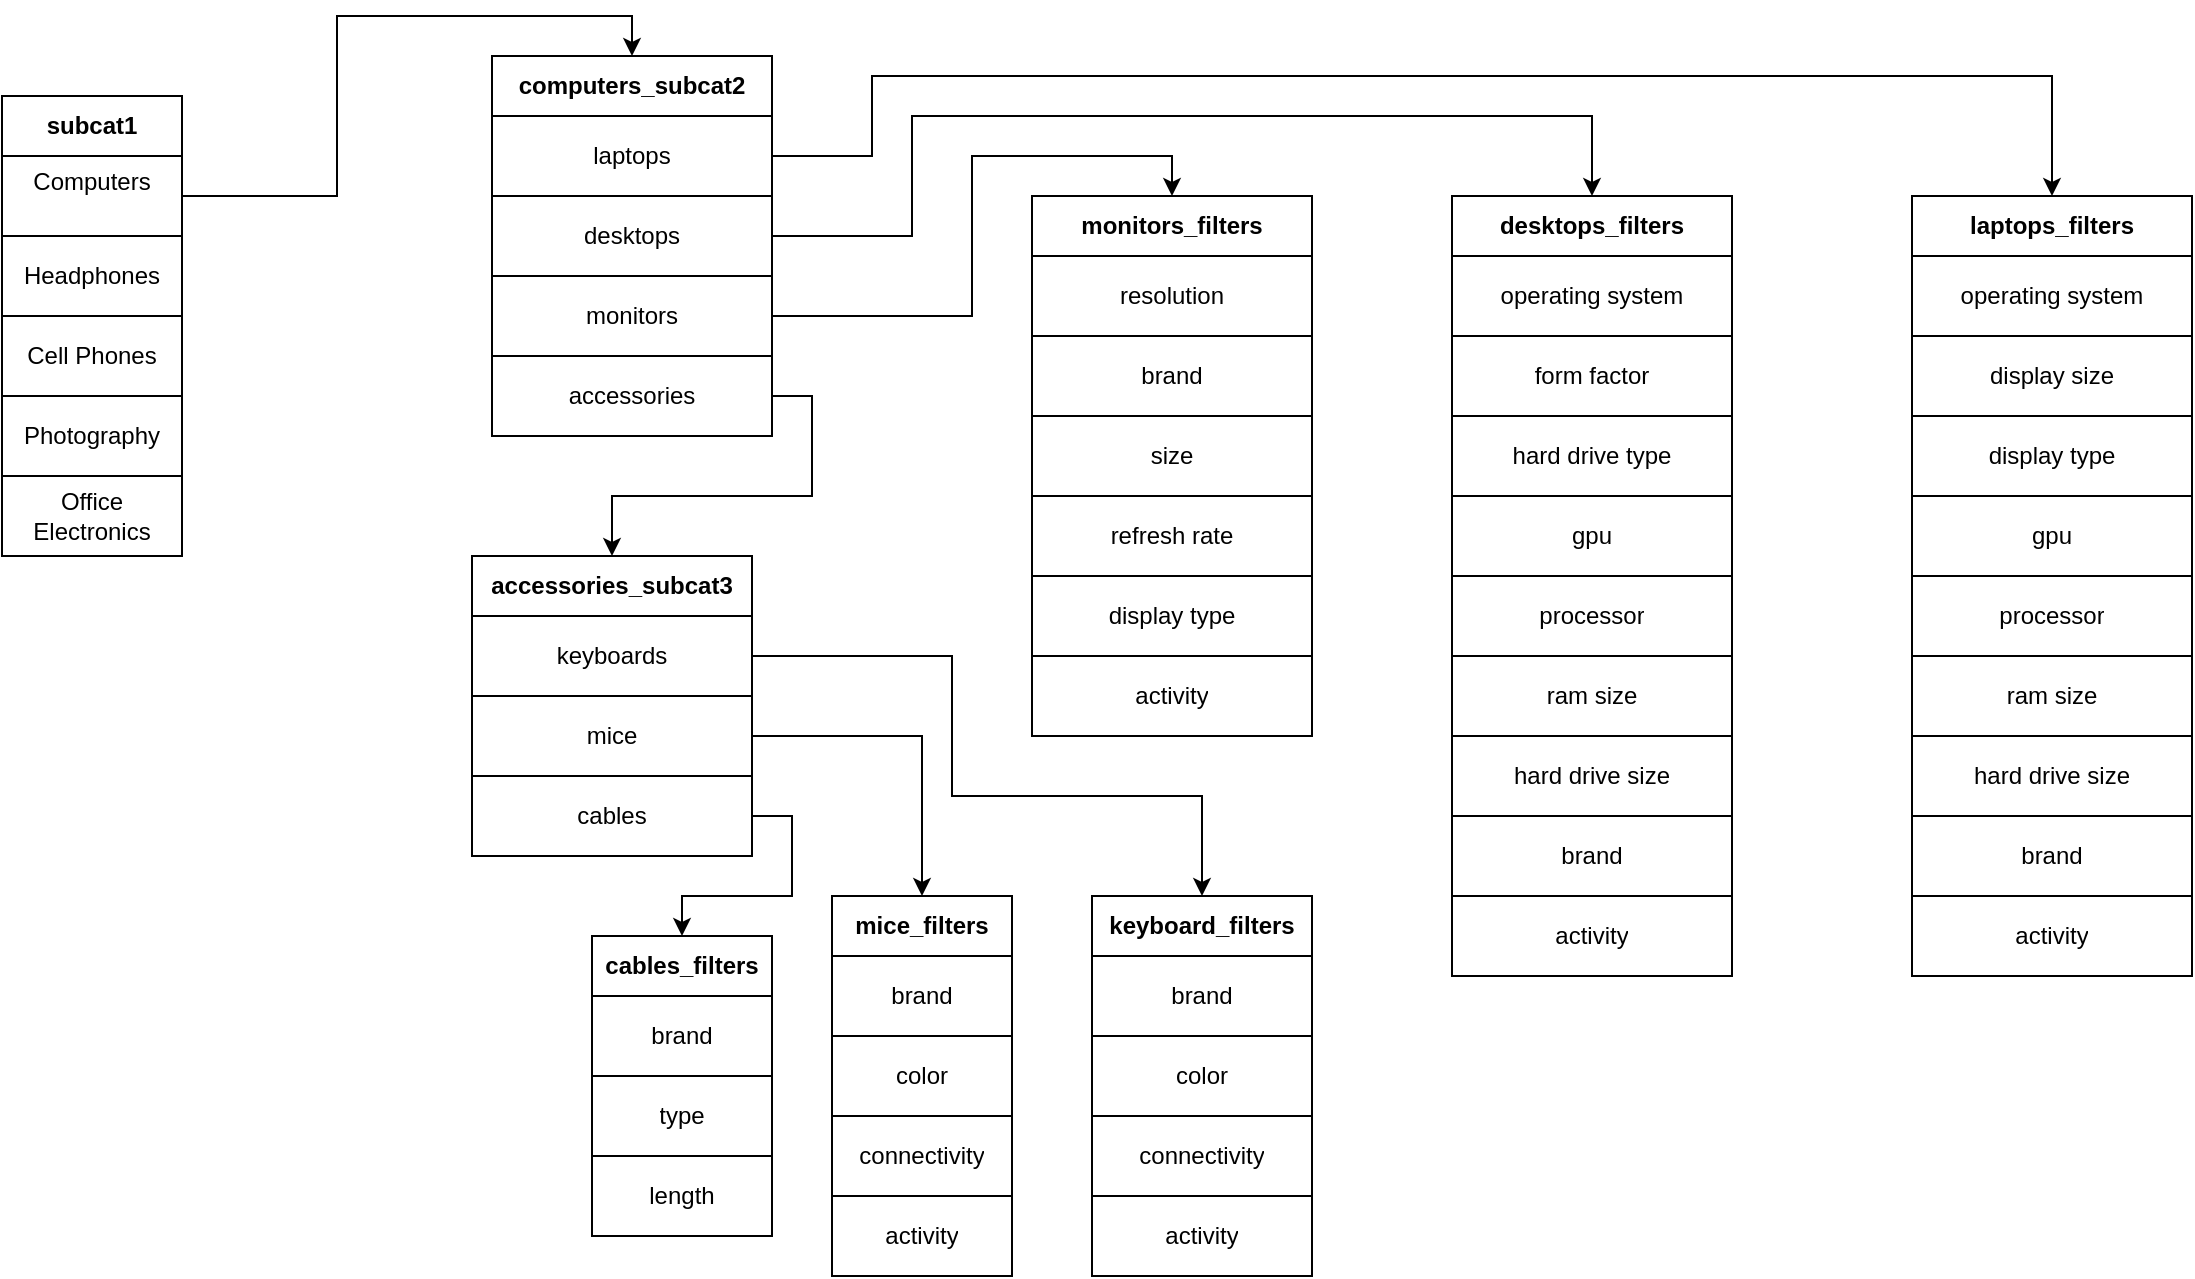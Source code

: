 <mxfile version="14.4.9" type="google"><diagram id="R2lEEEUBdFMjLlhIrx00" name="Page-1"><mxGraphModel dx="2302" dy="173" grid="1" gridSize="10" guides="1" tooltips="1" connect="1" arrows="1" fold="1" page="1" pageScale="1" pageWidth="850" pageHeight="1100" math="0" shadow="0" extFonts="Permanent Marker^https://fonts.googleapis.com/css?family=Permanent+Marker"><root><mxCell id="0"/><mxCell id="1" parent="0"/><mxCell id="LLFSRGYIQVQNqej2E2vm-1" value="subcat1" style="shape=table;html=1;whiteSpace=wrap;startSize=30;container=1;collapsible=0;childLayout=tableLayout;fontStyle=1;align=center;" vertex="1" parent="1"><mxGeometry x="195" y="1180" width="90" height="230" as="geometry"/></mxCell><mxCell id="LLFSRGYIQVQNqej2E2vm-2" value="" style="shape=partialRectangle;html=1;whiteSpace=wrap;collapsible=0;dropTarget=0;pointerEvents=0;fillColor=none;top=0;left=0;bottom=0;right=0;points=[[0,0.5],[1,0.5]];portConstraint=eastwest;" vertex="1" parent="LLFSRGYIQVQNqej2E2vm-1"><mxGeometry y="30" width="90" height="40" as="geometry"/></mxCell><mxCell id="LLFSRGYIQVQNqej2E2vm-3" value="&lt;div&gt;Computers&lt;/div&gt;&lt;div&gt;&lt;br&gt;&lt;/div&gt;" style="shape=partialRectangle;html=1;whiteSpace=wrap;connectable=0;fillColor=none;top=0;left=0;bottom=0;right=0;overflow=hidden;" vertex="1" parent="LLFSRGYIQVQNqej2E2vm-2"><mxGeometry width="90" height="40" as="geometry"/></mxCell><mxCell id="LLFSRGYIQVQNqej2E2vm-4" value="" style="shape=partialRectangle;html=1;whiteSpace=wrap;collapsible=0;dropTarget=0;pointerEvents=0;fillColor=none;top=0;left=0;bottom=0;right=0;points=[[0,0.5],[1,0.5]];portConstraint=eastwest;" vertex="1" parent="LLFSRGYIQVQNqej2E2vm-1"><mxGeometry y="70" width="90" height="40" as="geometry"/></mxCell><mxCell id="LLFSRGYIQVQNqej2E2vm-5" value="Headphones" style="shape=partialRectangle;html=1;whiteSpace=wrap;connectable=0;fillColor=none;top=0;left=0;bottom=0;right=0;overflow=hidden;" vertex="1" parent="LLFSRGYIQVQNqej2E2vm-4"><mxGeometry width="90" height="40" as="geometry"/></mxCell><mxCell id="LLFSRGYIQVQNqej2E2vm-6" value="" style="shape=partialRectangle;html=1;whiteSpace=wrap;collapsible=0;dropTarget=0;pointerEvents=0;fillColor=none;top=0;left=0;bottom=0;right=0;points=[[0,0.5],[1,0.5]];portConstraint=eastwest;" vertex="1" parent="LLFSRGYIQVQNqej2E2vm-1"><mxGeometry y="110" width="90" height="40" as="geometry"/></mxCell><mxCell id="LLFSRGYIQVQNqej2E2vm-7" value="Cell Phones" style="shape=partialRectangle;html=1;whiteSpace=wrap;connectable=0;fillColor=none;top=0;left=0;bottom=0;right=0;overflow=hidden;" vertex="1" parent="LLFSRGYIQVQNqej2E2vm-6"><mxGeometry width="90" height="40" as="geometry"/></mxCell><mxCell id="LLFSRGYIQVQNqej2E2vm-8" style="shape=partialRectangle;html=1;whiteSpace=wrap;collapsible=0;dropTarget=0;pointerEvents=0;fillColor=none;top=0;left=0;bottom=0;right=0;points=[[0,0.5],[1,0.5]];portConstraint=eastwest;" vertex="1" parent="LLFSRGYIQVQNqej2E2vm-1"><mxGeometry y="150" width="90" height="40" as="geometry"/></mxCell><mxCell id="LLFSRGYIQVQNqej2E2vm-9" value="Photography" style="shape=partialRectangle;html=1;whiteSpace=wrap;connectable=0;fillColor=none;top=0;left=0;bottom=0;right=0;overflow=hidden;" vertex="1" parent="LLFSRGYIQVQNqej2E2vm-8"><mxGeometry width="90" height="40" as="geometry"/></mxCell><mxCell id="LLFSRGYIQVQNqej2E2vm-10" style="shape=partialRectangle;html=1;whiteSpace=wrap;collapsible=0;dropTarget=0;pointerEvents=0;fillColor=none;top=0;left=0;bottom=0;right=0;points=[[0,0.5],[1,0.5]];portConstraint=eastwest;" vertex="1" parent="LLFSRGYIQVQNqej2E2vm-1"><mxGeometry y="190" width="90" height="40" as="geometry"/></mxCell><mxCell id="LLFSRGYIQVQNqej2E2vm-11" value="&lt;div&gt;Office Electronics&lt;br&gt;&lt;/div&gt;" style="shape=partialRectangle;html=1;whiteSpace=wrap;connectable=0;fillColor=none;top=0;left=0;bottom=0;right=0;overflow=hidden;" vertex="1" parent="LLFSRGYIQVQNqej2E2vm-10"><mxGeometry width="90" height="40" as="geometry"/></mxCell><mxCell id="LLFSRGYIQVQNqej2E2vm-12" value="computers_subcat2" style="shape=table;html=1;whiteSpace=wrap;startSize=30;container=1;collapsible=0;childLayout=tableLayout;fontStyle=1;align=center;" vertex="1" parent="1"><mxGeometry x="440" y="1160" width="140" height="190" as="geometry"/></mxCell><mxCell id="LLFSRGYIQVQNqej2E2vm-13" value="" style="shape=partialRectangle;html=1;whiteSpace=wrap;collapsible=0;dropTarget=0;pointerEvents=0;fillColor=none;top=0;left=0;bottom=0;right=0;points=[[0,0.5],[1,0.5]];portConstraint=eastwest;" vertex="1" parent="LLFSRGYIQVQNqej2E2vm-12"><mxGeometry y="30" width="140" height="40" as="geometry"/></mxCell><mxCell id="LLFSRGYIQVQNqej2E2vm-14" value="laptops" style="shape=partialRectangle;html=1;whiteSpace=wrap;connectable=0;fillColor=none;top=0;left=0;bottom=0;right=0;overflow=hidden;" vertex="1" parent="LLFSRGYIQVQNqej2E2vm-13"><mxGeometry width="140" height="40" as="geometry"/></mxCell><mxCell id="LLFSRGYIQVQNqej2E2vm-15" value="" style="shape=partialRectangle;html=1;whiteSpace=wrap;collapsible=0;dropTarget=0;pointerEvents=0;fillColor=none;top=0;left=0;bottom=0;right=0;points=[[0,0.5],[1,0.5]];portConstraint=eastwest;" vertex="1" parent="LLFSRGYIQVQNqej2E2vm-12"><mxGeometry y="70" width="140" height="40" as="geometry"/></mxCell><mxCell id="LLFSRGYIQVQNqej2E2vm-16" value="desktops" style="shape=partialRectangle;html=1;whiteSpace=wrap;connectable=0;fillColor=none;top=0;left=0;bottom=0;right=0;overflow=hidden;" vertex="1" parent="LLFSRGYIQVQNqej2E2vm-15"><mxGeometry width="140" height="40" as="geometry"/></mxCell><mxCell id="LLFSRGYIQVQNqej2E2vm-17" value="" style="shape=partialRectangle;html=1;whiteSpace=wrap;collapsible=0;dropTarget=0;pointerEvents=0;fillColor=none;top=0;left=0;bottom=0;right=0;points=[[0,0.5],[1,0.5]];portConstraint=eastwest;" vertex="1" parent="LLFSRGYIQVQNqej2E2vm-12"><mxGeometry y="110" width="140" height="40" as="geometry"/></mxCell><mxCell id="LLFSRGYIQVQNqej2E2vm-18" value="monitors" style="shape=partialRectangle;html=1;whiteSpace=wrap;connectable=0;fillColor=none;top=0;left=0;bottom=0;right=0;overflow=hidden;" vertex="1" parent="LLFSRGYIQVQNqej2E2vm-17"><mxGeometry width="140" height="40" as="geometry"/></mxCell><mxCell id="LLFSRGYIQVQNqej2E2vm-19" style="shape=partialRectangle;html=1;whiteSpace=wrap;collapsible=0;dropTarget=0;pointerEvents=0;fillColor=none;top=0;left=0;bottom=0;right=0;points=[[0,0.5],[1,0.5]];portConstraint=eastwest;" vertex="1" parent="LLFSRGYIQVQNqej2E2vm-12"><mxGeometry y="150" width="140" height="40" as="geometry"/></mxCell><mxCell id="LLFSRGYIQVQNqej2E2vm-20" value="accessories" style="shape=partialRectangle;html=1;whiteSpace=wrap;connectable=0;fillColor=none;top=0;left=0;bottom=0;right=0;overflow=hidden;" vertex="1" parent="LLFSRGYIQVQNqej2E2vm-19"><mxGeometry width="140" height="40" as="geometry"/></mxCell><mxCell id="LLFSRGYIQVQNqej2E2vm-21" value="laptops_filters" style="shape=table;html=1;whiteSpace=wrap;startSize=30;container=1;collapsible=0;childLayout=tableLayout;fontStyle=1;align=center;" vertex="1" parent="1"><mxGeometry x="1150" y="1230" width="140" height="390" as="geometry"/></mxCell><mxCell id="LLFSRGYIQVQNqej2E2vm-22" value="" style="shape=partialRectangle;html=1;whiteSpace=wrap;collapsible=0;dropTarget=0;pointerEvents=0;fillColor=none;top=0;left=0;bottom=0;right=0;points=[[0,0.5],[1,0.5]];portConstraint=eastwest;" vertex="1" parent="LLFSRGYIQVQNqej2E2vm-21"><mxGeometry y="30" width="140" height="40" as="geometry"/></mxCell><mxCell id="LLFSRGYIQVQNqej2E2vm-23" value="operating system" style="shape=partialRectangle;html=1;whiteSpace=wrap;connectable=0;fillColor=none;top=0;left=0;bottom=0;right=0;overflow=hidden;" vertex="1" parent="LLFSRGYIQVQNqej2E2vm-22"><mxGeometry width="140" height="40" as="geometry"/></mxCell><mxCell id="LLFSRGYIQVQNqej2E2vm-24" value="" style="shape=partialRectangle;html=1;whiteSpace=wrap;collapsible=0;dropTarget=0;pointerEvents=0;fillColor=none;top=0;left=0;bottom=0;right=0;points=[[0,0.5],[1,0.5]];portConstraint=eastwest;" vertex="1" parent="LLFSRGYIQVQNqej2E2vm-21"><mxGeometry y="70" width="140" height="40" as="geometry"/></mxCell><mxCell id="LLFSRGYIQVQNqej2E2vm-25" value="display size" style="shape=partialRectangle;html=1;whiteSpace=wrap;connectable=0;fillColor=none;top=0;left=0;bottom=0;right=0;overflow=hidden;" vertex="1" parent="LLFSRGYIQVQNqej2E2vm-24"><mxGeometry width="140" height="40" as="geometry"/></mxCell><mxCell id="LLFSRGYIQVQNqej2E2vm-26" value="" style="shape=partialRectangle;html=1;whiteSpace=wrap;collapsible=0;dropTarget=0;pointerEvents=0;fillColor=none;top=0;left=0;bottom=0;right=0;points=[[0,0.5],[1,0.5]];portConstraint=eastwest;" vertex="1" parent="LLFSRGYIQVQNqej2E2vm-21"><mxGeometry y="110" width="140" height="40" as="geometry"/></mxCell><mxCell id="LLFSRGYIQVQNqej2E2vm-27" value="display type" style="shape=partialRectangle;html=1;whiteSpace=wrap;connectable=0;fillColor=none;top=0;left=0;bottom=0;right=0;overflow=hidden;" vertex="1" parent="LLFSRGYIQVQNqej2E2vm-26"><mxGeometry width="140" height="40" as="geometry"/></mxCell><mxCell id="LLFSRGYIQVQNqej2E2vm-28" style="shape=partialRectangle;html=1;whiteSpace=wrap;collapsible=0;dropTarget=0;pointerEvents=0;fillColor=none;top=0;left=0;bottom=0;right=0;points=[[0,0.5],[1,0.5]];portConstraint=eastwest;" vertex="1" parent="LLFSRGYIQVQNqej2E2vm-21"><mxGeometry y="150" width="140" height="40" as="geometry"/></mxCell><mxCell id="LLFSRGYIQVQNqej2E2vm-29" value="gpu" style="shape=partialRectangle;html=1;whiteSpace=wrap;connectable=0;fillColor=none;top=0;left=0;bottom=0;right=0;overflow=hidden;" vertex="1" parent="LLFSRGYIQVQNqej2E2vm-28"><mxGeometry width="140" height="40" as="geometry"/></mxCell><mxCell id="LLFSRGYIQVQNqej2E2vm-30" style="shape=partialRectangle;html=1;whiteSpace=wrap;collapsible=0;dropTarget=0;pointerEvents=0;fillColor=none;top=0;left=0;bottom=0;right=0;points=[[0,0.5],[1,0.5]];portConstraint=eastwest;" vertex="1" parent="LLFSRGYIQVQNqej2E2vm-21"><mxGeometry y="190" width="140" height="40" as="geometry"/></mxCell><mxCell id="LLFSRGYIQVQNqej2E2vm-31" value="processor" style="shape=partialRectangle;html=1;whiteSpace=wrap;connectable=0;fillColor=none;top=0;left=0;bottom=0;right=0;overflow=hidden;" vertex="1" parent="LLFSRGYIQVQNqej2E2vm-30"><mxGeometry width="140" height="40" as="geometry"/></mxCell><mxCell id="LLFSRGYIQVQNqej2E2vm-32" style="shape=partialRectangle;html=1;whiteSpace=wrap;collapsible=0;dropTarget=0;pointerEvents=0;fillColor=none;top=0;left=0;bottom=0;right=0;points=[[0,0.5],[1,0.5]];portConstraint=eastwest;" vertex="1" parent="LLFSRGYIQVQNqej2E2vm-21"><mxGeometry y="230" width="140" height="40" as="geometry"/></mxCell><mxCell id="LLFSRGYIQVQNqej2E2vm-33" value="ram size" style="shape=partialRectangle;html=1;whiteSpace=wrap;connectable=0;fillColor=none;top=0;left=0;bottom=0;right=0;overflow=hidden;" vertex="1" parent="LLFSRGYIQVQNqej2E2vm-32"><mxGeometry width="140" height="40" as="geometry"/></mxCell><mxCell id="LLFSRGYIQVQNqej2E2vm-34" style="shape=partialRectangle;html=1;whiteSpace=wrap;collapsible=0;dropTarget=0;pointerEvents=0;fillColor=none;top=0;left=0;bottom=0;right=0;points=[[0,0.5],[1,0.5]];portConstraint=eastwest;" vertex="1" parent="LLFSRGYIQVQNqej2E2vm-21"><mxGeometry y="270" width="140" height="40" as="geometry"/></mxCell><mxCell id="LLFSRGYIQVQNqej2E2vm-35" value="hard drive size" style="shape=partialRectangle;html=1;whiteSpace=wrap;connectable=0;fillColor=none;top=0;left=0;bottom=0;right=0;overflow=hidden;" vertex="1" parent="LLFSRGYIQVQNqej2E2vm-34"><mxGeometry width="140" height="40" as="geometry"/></mxCell><mxCell id="LLFSRGYIQVQNqej2E2vm-36" style="shape=partialRectangle;html=1;whiteSpace=wrap;collapsible=0;dropTarget=0;pointerEvents=0;fillColor=none;top=0;left=0;bottom=0;right=0;points=[[0,0.5],[1,0.5]];portConstraint=eastwest;" vertex="1" parent="LLFSRGYIQVQNqej2E2vm-21"><mxGeometry y="310" width="140" height="40" as="geometry"/></mxCell><mxCell id="LLFSRGYIQVQNqej2E2vm-37" value="brand" style="shape=partialRectangle;html=1;whiteSpace=wrap;connectable=0;fillColor=none;top=0;left=0;bottom=0;right=0;overflow=hidden;" vertex="1" parent="LLFSRGYIQVQNqej2E2vm-36"><mxGeometry width="140" height="40" as="geometry"/></mxCell><mxCell id="LLFSRGYIQVQNqej2E2vm-38" style="shape=partialRectangle;html=1;whiteSpace=wrap;collapsible=0;dropTarget=0;pointerEvents=0;fillColor=none;top=0;left=0;bottom=0;right=0;points=[[0,0.5],[1,0.5]];portConstraint=eastwest;" vertex="1" parent="LLFSRGYIQVQNqej2E2vm-21"><mxGeometry y="350" width="140" height="40" as="geometry"/></mxCell><mxCell id="LLFSRGYIQVQNqej2E2vm-39" value="activity" style="shape=partialRectangle;html=1;whiteSpace=wrap;connectable=0;fillColor=none;top=0;left=0;bottom=0;right=0;overflow=hidden;" vertex="1" parent="LLFSRGYIQVQNqej2E2vm-38"><mxGeometry width="140" height="40" as="geometry"/></mxCell><mxCell id="LLFSRGYIQVQNqej2E2vm-40" value="desktops_filters" style="shape=table;html=1;whiteSpace=wrap;startSize=30;container=1;collapsible=0;childLayout=tableLayout;fontStyle=1;align=center;" vertex="1" parent="1"><mxGeometry x="920" y="1230" width="140" height="390" as="geometry"/></mxCell><mxCell id="LLFSRGYIQVQNqej2E2vm-41" value="" style="shape=partialRectangle;html=1;whiteSpace=wrap;collapsible=0;dropTarget=0;pointerEvents=0;fillColor=none;top=0;left=0;bottom=0;right=0;points=[[0,0.5],[1,0.5]];portConstraint=eastwest;" vertex="1" parent="LLFSRGYIQVQNqej2E2vm-40"><mxGeometry y="30" width="140" height="40" as="geometry"/></mxCell><mxCell id="LLFSRGYIQVQNqej2E2vm-42" value="operating system" style="shape=partialRectangle;html=1;whiteSpace=wrap;connectable=0;fillColor=none;top=0;left=0;bottom=0;right=0;overflow=hidden;" vertex="1" parent="LLFSRGYIQVQNqej2E2vm-41"><mxGeometry width="140" height="40" as="geometry"/></mxCell><mxCell id="LLFSRGYIQVQNqej2E2vm-43" value="" style="shape=partialRectangle;html=1;whiteSpace=wrap;collapsible=0;dropTarget=0;pointerEvents=0;fillColor=none;top=0;left=0;bottom=0;right=0;points=[[0,0.5],[1,0.5]];portConstraint=eastwest;" vertex="1" parent="LLFSRGYIQVQNqej2E2vm-40"><mxGeometry y="70" width="140" height="40" as="geometry"/></mxCell><mxCell id="LLFSRGYIQVQNqej2E2vm-44" value="form factor" style="shape=partialRectangle;html=1;whiteSpace=wrap;connectable=0;fillColor=none;top=0;left=0;bottom=0;right=0;overflow=hidden;" vertex="1" parent="LLFSRGYIQVQNqej2E2vm-43"><mxGeometry width="140" height="40" as="geometry"/></mxCell><mxCell id="LLFSRGYIQVQNqej2E2vm-45" value="" style="shape=partialRectangle;html=1;whiteSpace=wrap;collapsible=0;dropTarget=0;pointerEvents=0;fillColor=none;top=0;left=0;bottom=0;right=0;points=[[0,0.5],[1,0.5]];portConstraint=eastwest;" vertex="1" parent="LLFSRGYIQVQNqej2E2vm-40"><mxGeometry y="110" width="140" height="40" as="geometry"/></mxCell><mxCell id="LLFSRGYIQVQNqej2E2vm-46" value="hard drive type" style="shape=partialRectangle;html=1;whiteSpace=wrap;connectable=0;fillColor=none;top=0;left=0;bottom=0;right=0;overflow=hidden;" vertex="1" parent="LLFSRGYIQVQNqej2E2vm-45"><mxGeometry width="140" height="40" as="geometry"/></mxCell><mxCell id="LLFSRGYIQVQNqej2E2vm-47" style="shape=partialRectangle;html=1;whiteSpace=wrap;collapsible=0;dropTarget=0;pointerEvents=0;fillColor=none;top=0;left=0;bottom=0;right=0;points=[[0,0.5],[1,0.5]];portConstraint=eastwest;" vertex="1" parent="LLFSRGYIQVQNqej2E2vm-40"><mxGeometry y="150" width="140" height="40" as="geometry"/></mxCell><mxCell id="LLFSRGYIQVQNqej2E2vm-48" value="gpu" style="shape=partialRectangle;html=1;whiteSpace=wrap;connectable=0;fillColor=none;top=0;left=0;bottom=0;right=0;overflow=hidden;" vertex="1" parent="LLFSRGYIQVQNqej2E2vm-47"><mxGeometry width="140" height="40" as="geometry"/></mxCell><mxCell id="LLFSRGYIQVQNqej2E2vm-49" style="shape=partialRectangle;html=1;whiteSpace=wrap;collapsible=0;dropTarget=0;pointerEvents=0;fillColor=none;top=0;left=0;bottom=0;right=0;points=[[0,0.5],[1,0.5]];portConstraint=eastwest;" vertex="1" parent="LLFSRGYIQVQNqej2E2vm-40"><mxGeometry y="190" width="140" height="40" as="geometry"/></mxCell><mxCell id="LLFSRGYIQVQNqej2E2vm-50" value="processor" style="shape=partialRectangle;html=1;whiteSpace=wrap;connectable=0;fillColor=none;top=0;left=0;bottom=0;right=0;overflow=hidden;" vertex="1" parent="LLFSRGYIQVQNqej2E2vm-49"><mxGeometry width="140" height="40" as="geometry"/></mxCell><mxCell id="LLFSRGYIQVQNqej2E2vm-51" style="shape=partialRectangle;html=1;whiteSpace=wrap;collapsible=0;dropTarget=0;pointerEvents=0;fillColor=none;top=0;left=0;bottom=0;right=0;points=[[0,0.5],[1,0.5]];portConstraint=eastwest;" vertex="1" parent="LLFSRGYIQVQNqej2E2vm-40"><mxGeometry y="230" width="140" height="40" as="geometry"/></mxCell><mxCell id="LLFSRGYIQVQNqej2E2vm-52" value="ram size" style="shape=partialRectangle;html=1;whiteSpace=wrap;connectable=0;fillColor=none;top=0;left=0;bottom=0;right=0;overflow=hidden;" vertex="1" parent="LLFSRGYIQVQNqej2E2vm-51"><mxGeometry width="140" height="40" as="geometry"/></mxCell><mxCell id="LLFSRGYIQVQNqej2E2vm-53" style="shape=partialRectangle;html=1;whiteSpace=wrap;collapsible=0;dropTarget=0;pointerEvents=0;fillColor=none;top=0;left=0;bottom=0;right=0;points=[[0,0.5],[1,0.5]];portConstraint=eastwest;" vertex="1" parent="LLFSRGYIQVQNqej2E2vm-40"><mxGeometry y="270" width="140" height="40" as="geometry"/></mxCell><mxCell id="LLFSRGYIQVQNqej2E2vm-54" value="hard drive size" style="shape=partialRectangle;html=1;whiteSpace=wrap;connectable=0;fillColor=none;top=0;left=0;bottom=0;right=0;overflow=hidden;" vertex="1" parent="LLFSRGYIQVQNqej2E2vm-53"><mxGeometry width="140" height="40" as="geometry"/></mxCell><mxCell id="LLFSRGYIQVQNqej2E2vm-55" style="shape=partialRectangle;html=1;whiteSpace=wrap;collapsible=0;dropTarget=0;pointerEvents=0;fillColor=none;top=0;left=0;bottom=0;right=0;points=[[0,0.5],[1,0.5]];portConstraint=eastwest;" vertex="1" parent="LLFSRGYIQVQNqej2E2vm-40"><mxGeometry y="310" width="140" height="40" as="geometry"/></mxCell><mxCell id="LLFSRGYIQVQNqej2E2vm-56" value="brand" style="shape=partialRectangle;html=1;whiteSpace=wrap;connectable=0;fillColor=none;top=0;left=0;bottom=0;right=0;overflow=hidden;" vertex="1" parent="LLFSRGYIQVQNqej2E2vm-55"><mxGeometry width="140" height="40" as="geometry"/></mxCell><mxCell id="LLFSRGYIQVQNqej2E2vm-57" style="shape=partialRectangle;html=1;whiteSpace=wrap;collapsible=0;dropTarget=0;pointerEvents=0;fillColor=none;top=0;left=0;bottom=0;right=0;points=[[0,0.5],[1,0.5]];portConstraint=eastwest;" vertex="1" parent="LLFSRGYIQVQNqej2E2vm-40"><mxGeometry y="350" width="140" height="40" as="geometry"/></mxCell><mxCell id="LLFSRGYIQVQNqej2E2vm-58" value="activity" style="shape=partialRectangle;html=1;whiteSpace=wrap;connectable=0;fillColor=none;top=0;left=0;bottom=0;right=0;overflow=hidden;" vertex="1" parent="LLFSRGYIQVQNqej2E2vm-57"><mxGeometry width="140" height="40" as="geometry"/></mxCell><mxCell id="LLFSRGYIQVQNqej2E2vm-59" value="monitors_filters" style="shape=table;html=1;whiteSpace=wrap;startSize=30;container=1;collapsible=0;childLayout=tableLayout;fontStyle=1;align=center;" vertex="1" parent="1"><mxGeometry x="710" y="1230" width="140" height="270" as="geometry"/></mxCell><mxCell id="LLFSRGYIQVQNqej2E2vm-60" value="" style="shape=partialRectangle;html=1;whiteSpace=wrap;collapsible=0;dropTarget=0;pointerEvents=0;fillColor=none;top=0;left=0;bottom=0;right=0;points=[[0,0.5],[1,0.5]];portConstraint=eastwest;" vertex="1" parent="LLFSRGYIQVQNqej2E2vm-59"><mxGeometry y="30" width="140" height="40" as="geometry"/></mxCell><mxCell id="LLFSRGYIQVQNqej2E2vm-61" value="resolution" style="shape=partialRectangle;html=1;whiteSpace=wrap;connectable=0;fillColor=none;top=0;left=0;bottom=0;right=0;overflow=hidden;" vertex="1" parent="LLFSRGYIQVQNqej2E2vm-60"><mxGeometry width="140" height="40" as="geometry"/></mxCell><mxCell id="LLFSRGYIQVQNqej2E2vm-62" value="" style="shape=partialRectangle;html=1;whiteSpace=wrap;collapsible=0;dropTarget=0;pointerEvents=0;fillColor=none;top=0;left=0;bottom=0;right=0;points=[[0,0.5],[1,0.5]];portConstraint=eastwest;" vertex="1" parent="LLFSRGYIQVQNqej2E2vm-59"><mxGeometry y="70" width="140" height="40" as="geometry"/></mxCell><mxCell id="LLFSRGYIQVQNqej2E2vm-63" value="brand" style="shape=partialRectangle;html=1;whiteSpace=wrap;connectable=0;fillColor=none;top=0;left=0;bottom=0;right=0;overflow=hidden;" vertex="1" parent="LLFSRGYIQVQNqej2E2vm-62"><mxGeometry width="140" height="40" as="geometry"/></mxCell><mxCell id="LLFSRGYIQVQNqej2E2vm-64" value="" style="shape=partialRectangle;html=1;whiteSpace=wrap;collapsible=0;dropTarget=0;pointerEvents=0;fillColor=none;top=0;left=0;bottom=0;right=0;points=[[0,0.5],[1,0.5]];portConstraint=eastwest;" vertex="1" parent="LLFSRGYIQVQNqej2E2vm-59"><mxGeometry y="110" width="140" height="40" as="geometry"/></mxCell><mxCell id="LLFSRGYIQVQNqej2E2vm-65" value="size" style="shape=partialRectangle;html=1;whiteSpace=wrap;connectable=0;fillColor=none;top=0;left=0;bottom=0;right=0;overflow=hidden;" vertex="1" parent="LLFSRGYIQVQNqej2E2vm-64"><mxGeometry width="140" height="40" as="geometry"/></mxCell><mxCell id="LLFSRGYIQVQNqej2E2vm-66" style="shape=partialRectangle;html=1;whiteSpace=wrap;collapsible=0;dropTarget=0;pointerEvents=0;fillColor=none;top=0;left=0;bottom=0;right=0;points=[[0,0.5],[1,0.5]];portConstraint=eastwest;" vertex="1" parent="LLFSRGYIQVQNqej2E2vm-59"><mxGeometry y="150" width="140" height="40" as="geometry"/></mxCell><mxCell id="LLFSRGYIQVQNqej2E2vm-67" value="refresh rate" style="shape=partialRectangle;html=1;whiteSpace=wrap;connectable=0;fillColor=none;top=0;left=0;bottom=0;right=0;overflow=hidden;" vertex="1" parent="LLFSRGYIQVQNqej2E2vm-66"><mxGeometry width="140" height="40" as="geometry"/></mxCell><mxCell id="LLFSRGYIQVQNqej2E2vm-68" style="shape=partialRectangle;html=1;whiteSpace=wrap;collapsible=0;dropTarget=0;pointerEvents=0;fillColor=none;top=0;left=0;bottom=0;right=0;points=[[0,0.5],[1,0.5]];portConstraint=eastwest;" vertex="1" parent="LLFSRGYIQVQNqej2E2vm-59"><mxGeometry y="190" width="140" height="40" as="geometry"/></mxCell><mxCell id="LLFSRGYIQVQNqej2E2vm-69" value="display type" style="shape=partialRectangle;html=1;whiteSpace=wrap;connectable=0;fillColor=none;top=0;left=0;bottom=0;right=0;overflow=hidden;" vertex="1" parent="LLFSRGYIQVQNqej2E2vm-68"><mxGeometry width="140" height="40" as="geometry"/></mxCell><mxCell id="LLFSRGYIQVQNqej2E2vm-70" style="shape=partialRectangle;html=1;whiteSpace=wrap;collapsible=0;dropTarget=0;pointerEvents=0;fillColor=none;top=0;left=0;bottom=0;right=0;points=[[0,0.5],[1,0.5]];portConstraint=eastwest;" vertex="1" parent="LLFSRGYIQVQNqej2E2vm-59"><mxGeometry y="230" width="140" height="40" as="geometry"/></mxCell><mxCell id="LLFSRGYIQVQNqej2E2vm-71" value="activity" style="shape=partialRectangle;html=1;whiteSpace=wrap;connectable=0;fillColor=none;top=0;left=0;bottom=0;right=0;overflow=hidden;" vertex="1" parent="LLFSRGYIQVQNqej2E2vm-70"><mxGeometry width="140" height="40" as="geometry"/></mxCell><mxCell id="LLFSRGYIQVQNqej2E2vm-72" style="edgeStyle=orthogonalEdgeStyle;rounded=0;orthogonalLoop=1;jettySize=auto;html=1;exitX=1;exitY=0.5;exitDx=0;exitDy=0;entryX=0.5;entryY=0;entryDx=0;entryDy=0;" edge="1" parent="1" source="LLFSRGYIQVQNqej2E2vm-2" target="LLFSRGYIQVQNqej2E2vm-12"><mxGeometry relative="1" as="geometry"/></mxCell><mxCell id="LLFSRGYIQVQNqej2E2vm-73" value="accessories_subcat3" style="shape=table;html=1;whiteSpace=wrap;startSize=30;container=1;collapsible=0;childLayout=tableLayout;fontStyle=1;align=center;" vertex="1" parent="1"><mxGeometry x="430" y="1410" width="140" height="150" as="geometry"/></mxCell><mxCell id="LLFSRGYIQVQNqej2E2vm-74" value="" style="shape=partialRectangle;html=1;whiteSpace=wrap;collapsible=0;dropTarget=0;pointerEvents=0;fillColor=none;top=0;left=0;bottom=0;right=0;points=[[0,0.5],[1,0.5]];portConstraint=eastwest;" vertex="1" parent="LLFSRGYIQVQNqej2E2vm-73"><mxGeometry y="30" width="140" height="40" as="geometry"/></mxCell><mxCell id="LLFSRGYIQVQNqej2E2vm-75" value="keyboards" style="shape=partialRectangle;html=1;whiteSpace=wrap;connectable=0;fillColor=none;top=0;left=0;bottom=0;right=0;overflow=hidden;" vertex="1" parent="LLFSRGYIQVQNqej2E2vm-74"><mxGeometry width="140" height="40" as="geometry"/></mxCell><mxCell id="LLFSRGYIQVQNqej2E2vm-76" value="" style="shape=partialRectangle;html=1;whiteSpace=wrap;collapsible=0;dropTarget=0;pointerEvents=0;fillColor=none;top=0;left=0;bottom=0;right=0;points=[[0,0.5],[1,0.5]];portConstraint=eastwest;" vertex="1" parent="LLFSRGYIQVQNqej2E2vm-73"><mxGeometry y="70" width="140" height="40" as="geometry"/></mxCell><mxCell id="LLFSRGYIQVQNqej2E2vm-77" value="mice" style="shape=partialRectangle;html=1;whiteSpace=wrap;connectable=0;fillColor=none;top=0;left=0;bottom=0;right=0;overflow=hidden;" vertex="1" parent="LLFSRGYIQVQNqej2E2vm-76"><mxGeometry width="140" height="40" as="geometry"/></mxCell><mxCell id="LLFSRGYIQVQNqej2E2vm-78" value="" style="shape=partialRectangle;html=1;whiteSpace=wrap;collapsible=0;dropTarget=0;pointerEvents=0;fillColor=none;top=0;left=0;bottom=0;right=0;points=[[0,0.5],[1,0.5]];portConstraint=eastwest;" vertex="1" parent="LLFSRGYIQVQNqej2E2vm-73"><mxGeometry y="110" width="140" height="40" as="geometry"/></mxCell><mxCell id="LLFSRGYIQVQNqej2E2vm-79" value="cables" style="shape=partialRectangle;html=1;whiteSpace=wrap;connectable=0;fillColor=none;top=0;left=0;bottom=0;right=0;overflow=hidden;" vertex="1" parent="LLFSRGYIQVQNqej2E2vm-78"><mxGeometry width="140" height="40" as="geometry"/></mxCell><mxCell id="LLFSRGYIQVQNqej2E2vm-80" style="edgeStyle=orthogonalEdgeStyle;rounded=0;orthogonalLoop=1;jettySize=auto;html=1;exitX=1;exitY=0.5;exitDx=0;exitDy=0;entryX=0.5;entryY=0;entryDx=0;entryDy=0;" edge="1" parent="1" source="LLFSRGYIQVQNqej2E2vm-13" target="LLFSRGYIQVQNqej2E2vm-21"><mxGeometry relative="1" as="geometry"><Array as="points"><mxPoint x="630" y="1210"/><mxPoint x="630" y="1170"/><mxPoint x="1220" y="1170"/></Array></mxGeometry></mxCell><mxCell id="LLFSRGYIQVQNqej2E2vm-81" style="edgeStyle=orthogonalEdgeStyle;rounded=0;orthogonalLoop=1;jettySize=auto;html=1;exitX=1;exitY=0.5;exitDx=0;exitDy=0;entryX=0.5;entryY=0;entryDx=0;entryDy=0;" edge="1" parent="1" source="LLFSRGYIQVQNqej2E2vm-15" target="LLFSRGYIQVQNqej2E2vm-40"><mxGeometry relative="1" as="geometry"><Array as="points"><mxPoint x="650" y="1250"/><mxPoint x="650" y="1190"/><mxPoint x="990" y="1190"/></Array></mxGeometry></mxCell><mxCell id="LLFSRGYIQVQNqej2E2vm-82" style="edgeStyle=orthogonalEdgeStyle;rounded=0;orthogonalLoop=1;jettySize=auto;html=1;exitX=1;exitY=0.5;exitDx=0;exitDy=0;entryX=0.5;entryY=0;entryDx=0;entryDy=0;" edge="1" parent="1" source="LLFSRGYIQVQNqej2E2vm-17" target="LLFSRGYIQVQNqej2E2vm-59"><mxGeometry relative="1" as="geometry"><Array as="points"><mxPoint x="680" y="1290"/><mxPoint x="680" y="1210"/><mxPoint x="780" y="1210"/></Array></mxGeometry></mxCell><mxCell id="LLFSRGYIQVQNqej2E2vm-83" style="edgeStyle=orthogonalEdgeStyle;rounded=0;orthogonalLoop=1;jettySize=auto;html=1;exitX=1;exitY=0.5;exitDx=0;exitDy=0;entryX=0.5;entryY=0;entryDx=0;entryDy=0;" edge="1" parent="1" source="LLFSRGYIQVQNqej2E2vm-19" target="LLFSRGYIQVQNqej2E2vm-73"><mxGeometry relative="1" as="geometry"/></mxCell><mxCell id="LLFSRGYIQVQNqej2E2vm-84" value="keyboard_filters" style="shape=table;html=1;whiteSpace=wrap;startSize=30;container=1;collapsible=0;childLayout=tableLayout;fontStyle=1;align=center;" vertex="1" parent="1"><mxGeometry x="740" y="1580" width="110" height="190" as="geometry"/></mxCell><mxCell id="LLFSRGYIQVQNqej2E2vm-85" value="" style="shape=partialRectangle;html=1;whiteSpace=wrap;collapsible=0;dropTarget=0;pointerEvents=0;fillColor=none;top=0;left=0;bottom=0;right=0;points=[[0,0.5],[1,0.5]];portConstraint=eastwest;" vertex="1" parent="LLFSRGYIQVQNqej2E2vm-84"><mxGeometry y="30" width="110" height="40" as="geometry"/></mxCell><mxCell id="LLFSRGYIQVQNqej2E2vm-86" value="brand" style="shape=partialRectangle;html=1;whiteSpace=wrap;connectable=0;fillColor=none;top=0;left=0;bottom=0;right=0;overflow=hidden;" vertex="1" parent="LLFSRGYIQVQNqej2E2vm-85"><mxGeometry width="110" height="40" as="geometry"/></mxCell><mxCell id="LLFSRGYIQVQNqej2E2vm-87" value="" style="shape=partialRectangle;html=1;whiteSpace=wrap;collapsible=0;dropTarget=0;pointerEvents=0;fillColor=none;top=0;left=0;bottom=0;right=0;points=[[0,0.5],[1,0.5]];portConstraint=eastwest;" vertex="1" parent="LLFSRGYIQVQNqej2E2vm-84"><mxGeometry y="70" width="110" height="40" as="geometry"/></mxCell><mxCell id="LLFSRGYIQVQNqej2E2vm-88" value="color" style="shape=partialRectangle;html=1;whiteSpace=wrap;connectable=0;fillColor=none;top=0;left=0;bottom=0;right=0;overflow=hidden;" vertex="1" parent="LLFSRGYIQVQNqej2E2vm-87"><mxGeometry width="110" height="40" as="geometry"/></mxCell><mxCell id="LLFSRGYIQVQNqej2E2vm-89" value="" style="shape=partialRectangle;html=1;whiteSpace=wrap;collapsible=0;dropTarget=0;pointerEvents=0;fillColor=none;top=0;left=0;bottom=0;right=0;points=[[0,0.5],[1,0.5]];portConstraint=eastwest;" vertex="1" parent="LLFSRGYIQVQNqej2E2vm-84"><mxGeometry y="110" width="110" height="40" as="geometry"/></mxCell><mxCell id="LLFSRGYIQVQNqej2E2vm-90" value="connectivity" style="shape=partialRectangle;html=1;whiteSpace=wrap;connectable=0;fillColor=none;top=0;left=0;bottom=0;right=0;overflow=hidden;" vertex="1" parent="LLFSRGYIQVQNqej2E2vm-89"><mxGeometry width="110" height="40" as="geometry"/></mxCell><mxCell id="LLFSRGYIQVQNqej2E2vm-91" style="shape=partialRectangle;html=1;whiteSpace=wrap;collapsible=0;dropTarget=0;pointerEvents=0;fillColor=none;top=0;left=0;bottom=0;right=0;points=[[0,0.5],[1,0.5]];portConstraint=eastwest;" vertex="1" parent="LLFSRGYIQVQNqej2E2vm-84"><mxGeometry y="150" width="110" height="40" as="geometry"/></mxCell><mxCell id="LLFSRGYIQVQNqej2E2vm-92" value="activity" style="shape=partialRectangle;html=1;whiteSpace=wrap;connectable=0;fillColor=none;top=0;left=0;bottom=0;right=0;overflow=hidden;" vertex="1" parent="LLFSRGYIQVQNqej2E2vm-91"><mxGeometry width="110" height="40" as="geometry"/></mxCell><mxCell id="LLFSRGYIQVQNqej2E2vm-93" value="mice_filters" style="shape=table;html=1;whiteSpace=wrap;startSize=30;container=1;collapsible=0;childLayout=tableLayout;fontStyle=1;align=center;" vertex="1" parent="1"><mxGeometry x="610" y="1580" width="90" height="190" as="geometry"/></mxCell><mxCell id="LLFSRGYIQVQNqej2E2vm-94" value="" style="shape=partialRectangle;html=1;whiteSpace=wrap;collapsible=0;dropTarget=0;pointerEvents=0;fillColor=none;top=0;left=0;bottom=0;right=0;points=[[0,0.5],[1,0.5]];portConstraint=eastwest;" vertex="1" parent="LLFSRGYIQVQNqej2E2vm-93"><mxGeometry y="30" width="90" height="40" as="geometry"/></mxCell><mxCell id="LLFSRGYIQVQNqej2E2vm-95" value="brand" style="shape=partialRectangle;html=1;whiteSpace=wrap;connectable=0;fillColor=none;top=0;left=0;bottom=0;right=0;overflow=hidden;" vertex="1" parent="LLFSRGYIQVQNqej2E2vm-94"><mxGeometry width="90" height="40" as="geometry"/></mxCell><mxCell id="LLFSRGYIQVQNqej2E2vm-96" value="" style="shape=partialRectangle;html=1;whiteSpace=wrap;collapsible=0;dropTarget=0;pointerEvents=0;fillColor=none;top=0;left=0;bottom=0;right=0;points=[[0,0.5],[1,0.5]];portConstraint=eastwest;" vertex="1" parent="LLFSRGYIQVQNqej2E2vm-93"><mxGeometry y="70" width="90" height="40" as="geometry"/></mxCell><mxCell id="LLFSRGYIQVQNqej2E2vm-97" value="color" style="shape=partialRectangle;html=1;whiteSpace=wrap;connectable=0;fillColor=none;top=0;left=0;bottom=0;right=0;overflow=hidden;" vertex="1" parent="LLFSRGYIQVQNqej2E2vm-96"><mxGeometry width="90" height="40" as="geometry"/></mxCell><mxCell id="LLFSRGYIQVQNqej2E2vm-98" value="" style="shape=partialRectangle;html=1;whiteSpace=wrap;collapsible=0;dropTarget=0;pointerEvents=0;fillColor=none;top=0;left=0;bottom=0;right=0;points=[[0,0.5],[1,0.5]];portConstraint=eastwest;" vertex="1" parent="LLFSRGYIQVQNqej2E2vm-93"><mxGeometry y="110" width="90" height="40" as="geometry"/></mxCell><mxCell id="LLFSRGYIQVQNqej2E2vm-99" value="connectivity" style="shape=partialRectangle;html=1;whiteSpace=wrap;connectable=0;fillColor=none;top=0;left=0;bottom=0;right=0;overflow=hidden;" vertex="1" parent="LLFSRGYIQVQNqej2E2vm-98"><mxGeometry width="90" height="40" as="geometry"/></mxCell><mxCell id="LLFSRGYIQVQNqej2E2vm-100" style="shape=partialRectangle;html=1;whiteSpace=wrap;collapsible=0;dropTarget=0;pointerEvents=0;fillColor=none;top=0;left=0;bottom=0;right=0;points=[[0,0.5],[1,0.5]];portConstraint=eastwest;" vertex="1" parent="LLFSRGYIQVQNqej2E2vm-93"><mxGeometry y="150" width="90" height="40" as="geometry"/></mxCell><mxCell id="LLFSRGYIQVQNqej2E2vm-101" value="activity" style="shape=partialRectangle;html=1;whiteSpace=wrap;connectable=0;fillColor=none;top=0;left=0;bottom=0;right=0;overflow=hidden;" vertex="1" parent="LLFSRGYIQVQNqej2E2vm-100"><mxGeometry width="90" height="40" as="geometry"/></mxCell><mxCell id="LLFSRGYIQVQNqej2E2vm-102" value="cables_filters" style="shape=table;html=1;whiteSpace=wrap;startSize=30;container=1;collapsible=0;childLayout=tableLayout;fontStyle=1;align=center;" vertex="1" parent="1"><mxGeometry x="490" y="1600" width="90" height="150" as="geometry"/></mxCell><mxCell id="LLFSRGYIQVQNqej2E2vm-103" value="" style="shape=partialRectangle;html=1;whiteSpace=wrap;collapsible=0;dropTarget=0;pointerEvents=0;fillColor=none;top=0;left=0;bottom=0;right=0;points=[[0,0.5],[1,0.5]];portConstraint=eastwest;" vertex="1" parent="LLFSRGYIQVQNqej2E2vm-102"><mxGeometry y="30" width="90" height="40" as="geometry"/></mxCell><mxCell id="LLFSRGYIQVQNqej2E2vm-104" value="brand" style="shape=partialRectangle;html=1;whiteSpace=wrap;connectable=0;fillColor=none;top=0;left=0;bottom=0;right=0;overflow=hidden;" vertex="1" parent="LLFSRGYIQVQNqej2E2vm-103"><mxGeometry width="90" height="40" as="geometry"/></mxCell><mxCell id="LLFSRGYIQVQNqej2E2vm-105" value="" style="shape=partialRectangle;html=1;whiteSpace=wrap;collapsible=0;dropTarget=0;pointerEvents=0;fillColor=none;top=0;left=0;bottom=0;right=0;points=[[0,0.5],[1,0.5]];portConstraint=eastwest;" vertex="1" parent="LLFSRGYIQVQNqej2E2vm-102"><mxGeometry y="70" width="90" height="40" as="geometry"/></mxCell><mxCell id="LLFSRGYIQVQNqej2E2vm-106" value="type" style="shape=partialRectangle;html=1;whiteSpace=wrap;connectable=0;fillColor=none;top=0;left=0;bottom=0;right=0;overflow=hidden;" vertex="1" parent="LLFSRGYIQVQNqej2E2vm-105"><mxGeometry width="90" height="40" as="geometry"/></mxCell><mxCell id="LLFSRGYIQVQNqej2E2vm-107" value="" style="shape=partialRectangle;html=1;whiteSpace=wrap;collapsible=0;dropTarget=0;pointerEvents=0;fillColor=none;top=0;left=0;bottom=0;right=0;points=[[0,0.5],[1,0.5]];portConstraint=eastwest;" vertex="1" parent="LLFSRGYIQVQNqej2E2vm-102"><mxGeometry y="110" width="90" height="40" as="geometry"/></mxCell><mxCell id="LLFSRGYIQVQNqej2E2vm-108" value="length" style="shape=partialRectangle;html=1;whiteSpace=wrap;connectable=0;fillColor=none;top=0;left=0;bottom=0;right=0;overflow=hidden;" vertex="1" parent="LLFSRGYIQVQNqej2E2vm-107"><mxGeometry width="90" height="40" as="geometry"/></mxCell><mxCell id="LLFSRGYIQVQNqej2E2vm-109" style="edgeStyle=orthogonalEdgeStyle;rounded=0;orthogonalLoop=1;jettySize=auto;html=1;exitX=1;exitY=0.5;exitDx=0;exitDy=0;entryX=0.5;entryY=0;entryDx=0;entryDy=0;" edge="1" parent="1" source="LLFSRGYIQVQNqej2E2vm-74" target="LLFSRGYIQVQNqej2E2vm-84"><mxGeometry relative="1" as="geometry"><Array as="points"><mxPoint x="670" y="1460"/><mxPoint x="670" y="1530"/><mxPoint x="795" y="1530"/></Array></mxGeometry></mxCell><mxCell id="LLFSRGYIQVQNqej2E2vm-110" style="edgeStyle=orthogonalEdgeStyle;rounded=0;orthogonalLoop=1;jettySize=auto;html=1;exitX=1;exitY=0.5;exitDx=0;exitDy=0;entryX=0.5;entryY=0;entryDx=0;entryDy=0;" edge="1" parent="1" source="LLFSRGYIQVQNqej2E2vm-76" target="LLFSRGYIQVQNqej2E2vm-93"><mxGeometry relative="1" as="geometry"/></mxCell><mxCell id="LLFSRGYIQVQNqej2E2vm-111" style="edgeStyle=orthogonalEdgeStyle;rounded=0;orthogonalLoop=1;jettySize=auto;html=1;exitX=1;exitY=0.5;exitDx=0;exitDy=0;entryX=0.5;entryY=0;entryDx=0;entryDy=0;" edge="1" parent="1" source="LLFSRGYIQVQNqej2E2vm-78" target="LLFSRGYIQVQNqej2E2vm-102"><mxGeometry relative="1" as="geometry"/></mxCell></root></mxGraphModel></diagram></mxfile>